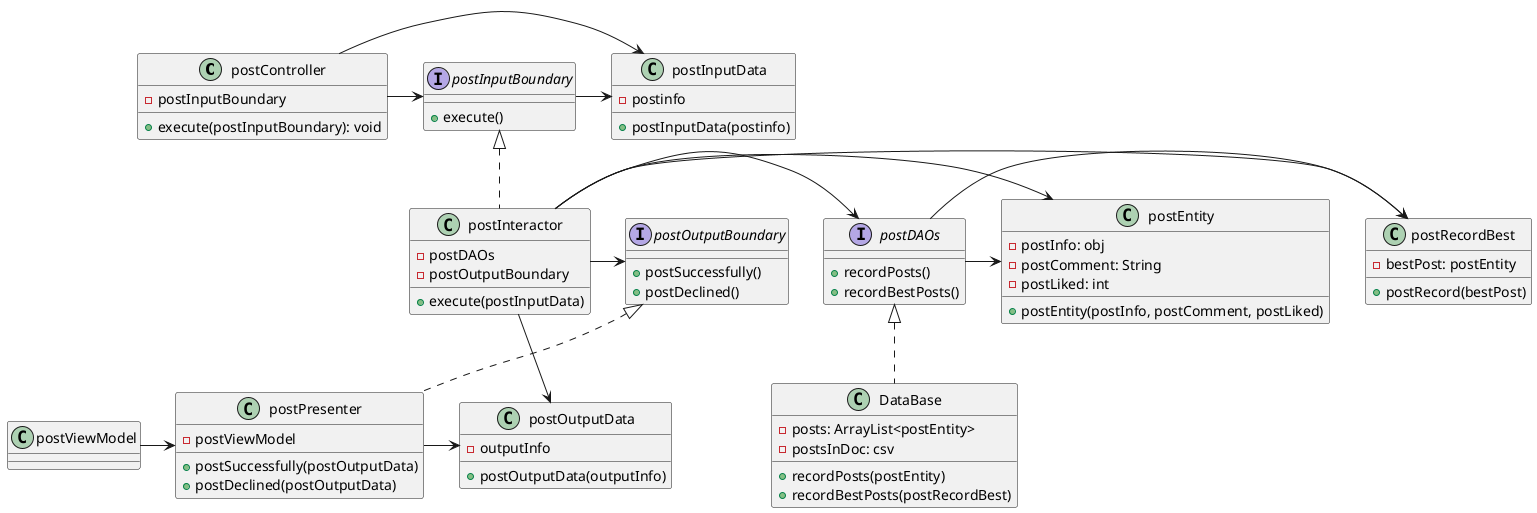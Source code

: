 @startuml
'https://plantuml.com/class-diagra
class postController{
- postInputBoundary
+ execute(postInputBoundary): void
}
class postInputData{
- postinfo
+ postInputData(postinfo)
}
class postInteractor implements postInputBoundary{
- postDAOs
- postOutputBoundary
+ execute(postInputData)
}
interface postInputBoundary{
+ execute()
}
class postEntity{
- postInfo: obj
- postComment: String
- postLiked: int
+ postEntity(postInfo, postComment, postLiked)
}
class postRecordBest{
- bestPost: postEntity
+ postRecord(bestPost)
}
Interface postOutputBoundary{
+ postSuccessfully()
+ postDeclined()
}
class postOutputData{
- outputInfo
+ postOutputData(outputInfo)
}
class postPresenter implements postOutputBoundary{
- postViewModel
+ postSuccessfully(postOutputData)
+ postDeclined(postOutputData)
}
class postViewModel{
}
Interface postDAOs{
+ recordPosts()
+ recordBestPosts()
}
class DataBase implements postDAOs{
- posts: ArrayList<postEntity>
- postsInDoc: csv
+ recordPosts(postEntity)
+ recordBestPosts(postRecordBest)
}
postController -> postInputBoundary
postInteractor -> postOutputBoundary
postPresenter -> postOutputData
postInteractor -> postOutputData
postInputBoundary -> postInputData
postController -> postInputData
postInteractor -> postEntity
postInteractor -> postRecordBest
postViewModel -> postPresenter
postInteractor -> postDAOs
postDAOs -> postEntity
postDAOs -> postRecordBest


@enduml


